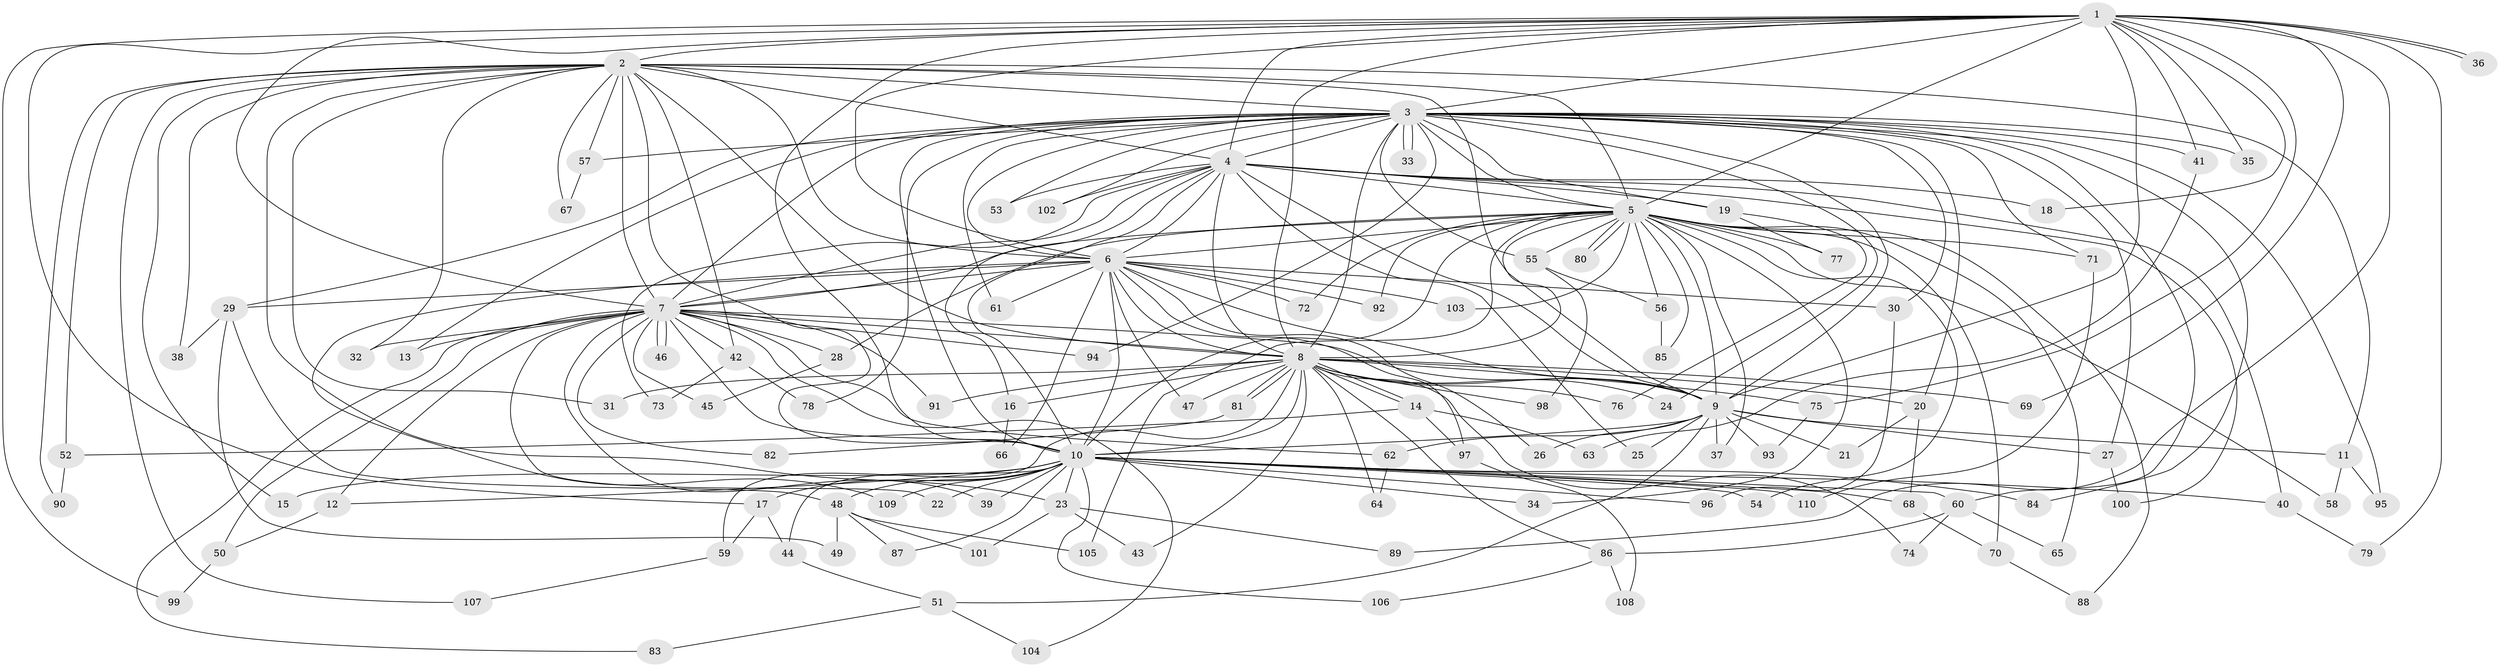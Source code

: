 // coarse degree distribution, {20: 0.011904761904761904, 18: 0.023809523809523808, 26: 0.023809523809523808, 17: 0.023809523809523808, 25: 0.011904761904761904, 28: 0.023809523809523808, 4: 0.08333333333333333, 2: 0.6071428571428571, 6: 0.011904761904761904, 3: 0.11904761904761904, 5: 0.03571428571428571, 7: 0.011904761904761904, 1: 0.011904761904761904}
// Generated by graph-tools (version 1.1) at 2025/23/03/03/25 07:23:45]
// undirected, 110 vertices, 245 edges
graph export_dot {
graph [start="1"]
  node [color=gray90,style=filled];
  1;
  2;
  3;
  4;
  5;
  6;
  7;
  8;
  9;
  10;
  11;
  12;
  13;
  14;
  15;
  16;
  17;
  18;
  19;
  20;
  21;
  22;
  23;
  24;
  25;
  26;
  27;
  28;
  29;
  30;
  31;
  32;
  33;
  34;
  35;
  36;
  37;
  38;
  39;
  40;
  41;
  42;
  43;
  44;
  45;
  46;
  47;
  48;
  49;
  50;
  51;
  52;
  53;
  54;
  55;
  56;
  57;
  58;
  59;
  60;
  61;
  62;
  63;
  64;
  65;
  66;
  67;
  68;
  69;
  70;
  71;
  72;
  73;
  74;
  75;
  76;
  77;
  78;
  79;
  80;
  81;
  82;
  83;
  84;
  85;
  86;
  87;
  88;
  89;
  90;
  91;
  92;
  93;
  94;
  95;
  96;
  97;
  98;
  99;
  100;
  101;
  102;
  103;
  104;
  105;
  106;
  107;
  108;
  109;
  110;
  1 -- 2;
  1 -- 3;
  1 -- 4;
  1 -- 5;
  1 -- 6;
  1 -- 7;
  1 -- 8;
  1 -- 9;
  1 -- 10;
  1 -- 17;
  1 -- 18;
  1 -- 35;
  1 -- 36;
  1 -- 36;
  1 -- 41;
  1 -- 69;
  1 -- 75;
  1 -- 79;
  1 -- 89;
  1 -- 99;
  2 -- 3;
  2 -- 4;
  2 -- 5;
  2 -- 6;
  2 -- 7;
  2 -- 8;
  2 -- 9;
  2 -- 10;
  2 -- 11;
  2 -- 15;
  2 -- 23;
  2 -- 31;
  2 -- 32;
  2 -- 38;
  2 -- 42;
  2 -- 52;
  2 -- 57;
  2 -- 67;
  2 -- 90;
  2 -- 107;
  3 -- 4;
  3 -- 5;
  3 -- 6;
  3 -- 7;
  3 -- 8;
  3 -- 9;
  3 -- 10;
  3 -- 13;
  3 -- 19;
  3 -- 20;
  3 -- 24;
  3 -- 27;
  3 -- 29;
  3 -- 30;
  3 -- 33;
  3 -- 33;
  3 -- 35;
  3 -- 41;
  3 -- 53;
  3 -- 55;
  3 -- 57;
  3 -- 60;
  3 -- 61;
  3 -- 71;
  3 -- 78;
  3 -- 84;
  3 -- 94;
  3 -- 95;
  3 -- 102;
  4 -- 5;
  4 -- 6;
  4 -- 7;
  4 -- 8;
  4 -- 9;
  4 -- 10;
  4 -- 16;
  4 -- 18;
  4 -- 19;
  4 -- 25;
  4 -- 40;
  4 -- 53;
  4 -- 73;
  4 -- 100;
  4 -- 102;
  5 -- 6;
  5 -- 7;
  5 -- 8;
  5 -- 9;
  5 -- 10;
  5 -- 28;
  5 -- 34;
  5 -- 37;
  5 -- 54;
  5 -- 55;
  5 -- 56;
  5 -- 58;
  5 -- 65;
  5 -- 70;
  5 -- 71;
  5 -- 72;
  5 -- 77;
  5 -- 80;
  5 -- 80;
  5 -- 85;
  5 -- 88;
  5 -- 92;
  5 -- 103;
  5 -- 105;
  6 -- 7;
  6 -- 8;
  6 -- 9;
  6 -- 10;
  6 -- 26;
  6 -- 29;
  6 -- 30;
  6 -- 47;
  6 -- 61;
  6 -- 66;
  6 -- 72;
  6 -- 92;
  6 -- 97;
  6 -- 103;
  6 -- 109;
  7 -- 8;
  7 -- 9;
  7 -- 10;
  7 -- 12;
  7 -- 13;
  7 -- 22;
  7 -- 28;
  7 -- 32;
  7 -- 39;
  7 -- 42;
  7 -- 45;
  7 -- 46;
  7 -- 46;
  7 -- 50;
  7 -- 62;
  7 -- 82;
  7 -- 83;
  7 -- 91;
  7 -- 94;
  7 -- 104;
  8 -- 9;
  8 -- 10;
  8 -- 14;
  8 -- 14;
  8 -- 16;
  8 -- 20;
  8 -- 24;
  8 -- 31;
  8 -- 43;
  8 -- 47;
  8 -- 59;
  8 -- 64;
  8 -- 69;
  8 -- 74;
  8 -- 75;
  8 -- 76;
  8 -- 81;
  8 -- 81;
  8 -- 86;
  8 -- 91;
  8 -- 98;
  9 -- 10;
  9 -- 11;
  9 -- 21;
  9 -- 25;
  9 -- 26;
  9 -- 27;
  9 -- 37;
  9 -- 51;
  9 -- 62;
  9 -- 93;
  10 -- 12;
  10 -- 15;
  10 -- 17;
  10 -- 22;
  10 -- 23;
  10 -- 34;
  10 -- 39;
  10 -- 40;
  10 -- 44;
  10 -- 48;
  10 -- 54;
  10 -- 60;
  10 -- 68;
  10 -- 84;
  10 -- 87;
  10 -- 96;
  10 -- 106;
  10 -- 109;
  10 -- 110;
  11 -- 58;
  11 -- 95;
  12 -- 50;
  14 -- 52;
  14 -- 63;
  14 -- 97;
  16 -- 66;
  17 -- 44;
  17 -- 59;
  19 -- 76;
  19 -- 77;
  20 -- 21;
  20 -- 68;
  23 -- 43;
  23 -- 89;
  23 -- 101;
  27 -- 100;
  28 -- 45;
  29 -- 38;
  29 -- 48;
  29 -- 49;
  30 -- 96;
  40 -- 79;
  41 -- 63;
  42 -- 73;
  42 -- 78;
  44 -- 51;
  48 -- 49;
  48 -- 87;
  48 -- 101;
  48 -- 105;
  50 -- 99;
  51 -- 83;
  51 -- 104;
  52 -- 90;
  55 -- 56;
  55 -- 98;
  56 -- 85;
  57 -- 67;
  59 -- 107;
  60 -- 65;
  60 -- 74;
  60 -- 86;
  62 -- 64;
  68 -- 70;
  70 -- 88;
  71 -- 110;
  75 -- 93;
  81 -- 82;
  86 -- 106;
  86 -- 108;
  97 -- 108;
}
